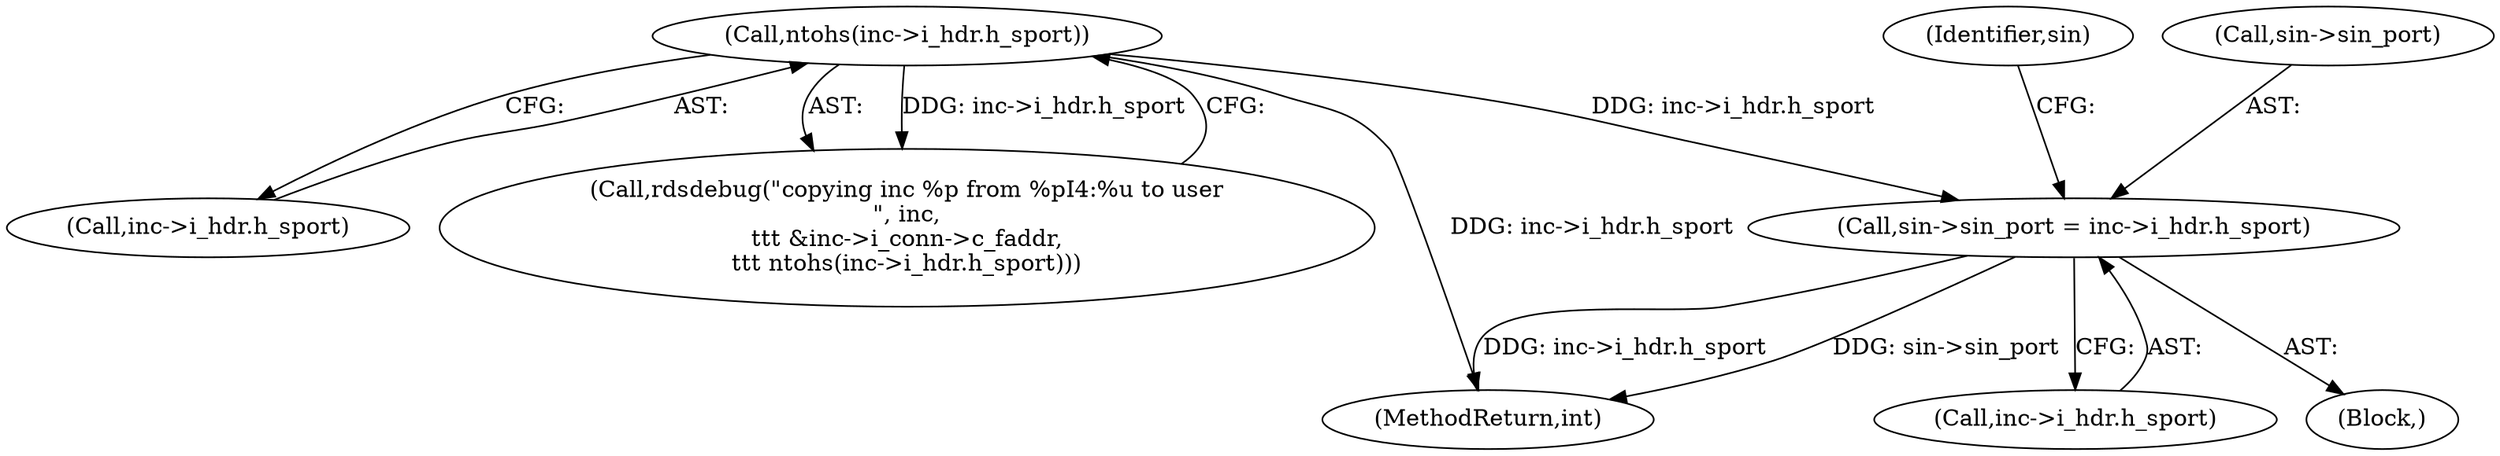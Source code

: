 digraph "0_linux_f3d3342602f8bcbf37d7c46641cb9bca7618eb1c_27@pointer" {
"1000342" [label="(Call,sin->sin_port = inc->i_hdr.h_sport)"];
"1000251" [label="(Call,ntohs(inc->i_hdr.h_sport))"];
"1000384" [label="(MethodReturn,int)"];
"1000346" [label="(Call,inc->i_hdr.h_sport)"];
"1000336" [label="(Block,)"];
"1000252" [label="(Call,inc->i_hdr.h_sport)"];
"1000354" [label="(Identifier,sin)"];
"1000342" [label="(Call,sin->sin_port = inc->i_hdr.h_sport)"];
"1000343" [label="(Call,sin->sin_port)"];
"1000242" [label="(Call,rdsdebug(\"copying inc %p from %pI4:%u to user\n\", inc,\n\t\t\t &inc->i_conn->c_faddr,\n\t\t\t ntohs(inc->i_hdr.h_sport)))"];
"1000251" [label="(Call,ntohs(inc->i_hdr.h_sport))"];
"1000342" -> "1000336"  [label="AST: "];
"1000342" -> "1000346"  [label="CFG: "];
"1000343" -> "1000342"  [label="AST: "];
"1000346" -> "1000342"  [label="AST: "];
"1000354" -> "1000342"  [label="CFG: "];
"1000342" -> "1000384"  [label="DDG: sin->sin_port"];
"1000342" -> "1000384"  [label="DDG: inc->i_hdr.h_sport"];
"1000251" -> "1000342"  [label="DDG: inc->i_hdr.h_sport"];
"1000251" -> "1000242"  [label="AST: "];
"1000251" -> "1000252"  [label="CFG: "];
"1000252" -> "1000251"  [label="AST: "];
"1000242" -> "1000251"  [label="CFG: "];
"1000251" -> "1000384"  [label="DDG: inc->i_hdr.h_sport"];
"1000251" -> "1000242"  [label="DDG: inc->i_hdr.h_sport"];
}
